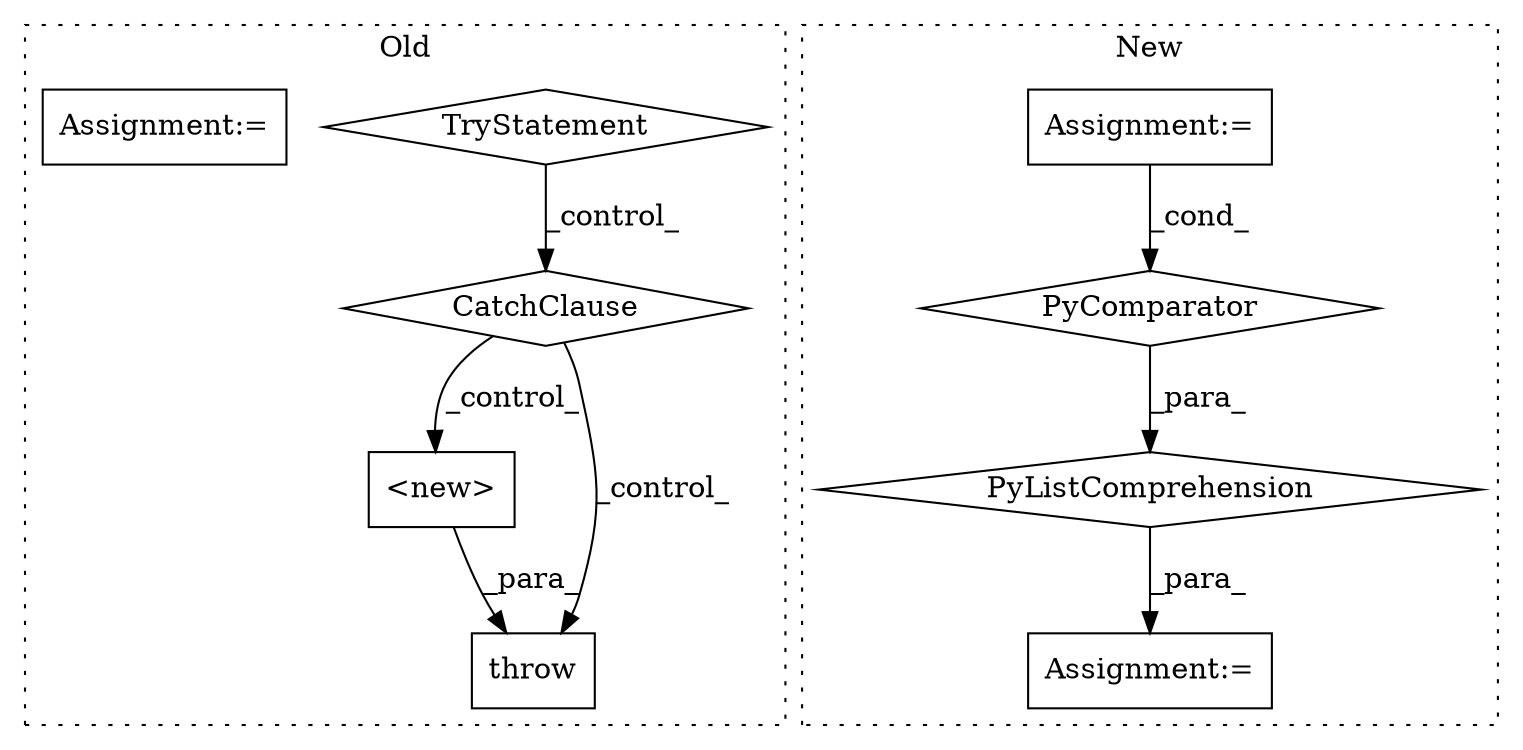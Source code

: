 digraph G {
subgraph cluster0 {
1 [label="<new>" a="14" s="7403" l="17" shape="box"];
6 [label="CatchClause" a="12" s="6999,7037" l="15,2" shape="diamond"];
7 [label="throw" a="53" s="7397" l="6" shape="box"];
8 [label="TryStatement" a="54" s="6843" l="4" shape="diamond"];
9 [label="Assignment:=" a="7" s="6673" l="1" shape="box"];
label = "Old";
style="dotted";
}
subgraph cluster1 {
2 [label="PyComparator" a="113" s="7198" l="51" shape="diamond"];
3 [label="Assignment:=" a="7" s="7198" l="51" shape="box"];
4 [label="PyListComprehension" a="109" s="7108" l="149" shape="diamond"];
5 [label="Assignment:=" a="7" s="7600" l="1" shape="box"];
label = "New";
style="dotted";
}
1 -> 7 [label="_para_"];
2 -> 4 [label="_para_"];
3 -> 2 [label="_cond_"];
4 -> 5 [label="_para_"];
6 -> 1 [label="_control_"];
6 -> 7 [label="_control_"];
8 -> 6 [label="_control_"];
}